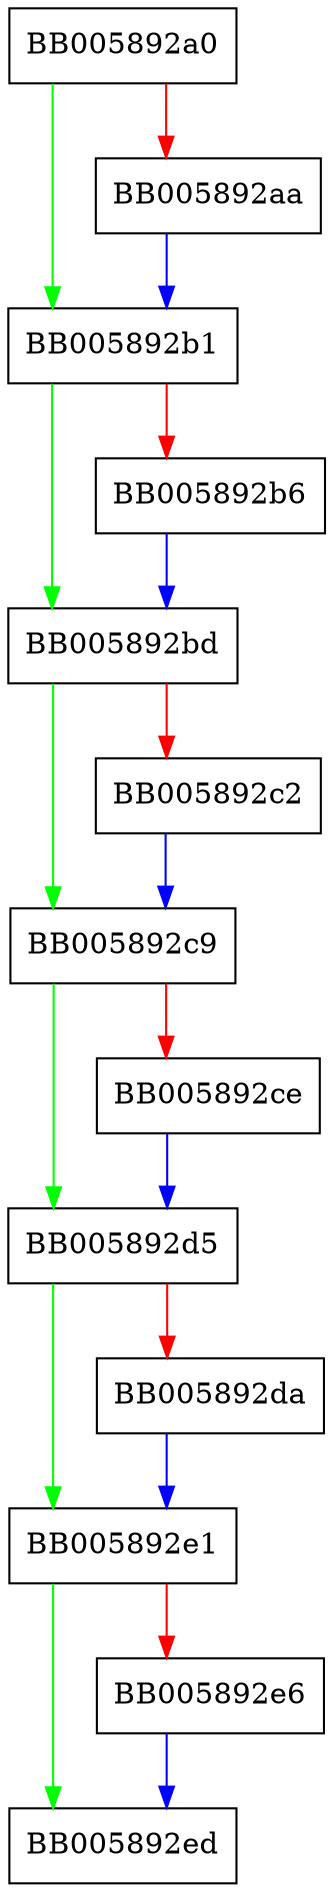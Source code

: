 digraph EC_KEY_METHOD_get_init {
  node [shape="box"];
  graph [splines=ortho];
  BB005892a0 -> BB005892b1 [color="green"];
  BB005892a0 -> BB005892aa [color="red"];
  BB005892aa -> BB005892b1 [color="blue"];
  BB005892b1 -> BB005892bd [color="green"];
  BB005892b1 -> BB005892b6 [color="red"];
  BB005892b6 -> BB005892bd [color="blue"];
  BB005892bd -> BB005892c9 [color="green"];
  BB005892bd -> BB005892c2 [color="red"];
  BB005892c2 -> BB005892c9 [color="blue"];
  BB005892c9 -> BB005892d5 [color="green"];
  BB005892c9 -> BB005892ce [color="red"];
  BB005892ce -> BB005892d5 [color="blue"];
  BB005892d5 -> BB005892e1 [color="green"];
  BB005892d5 -> BB005892da [color="red"];
  BB005892da -> BB005892e1 [color="blue"];
  BB005892e1 -> BB005892ed [color="green"];
  BB005892e1 -> BB005892e6 [color="red"];
  BB005892e6 -> BB005892ed [color="blue"];
}